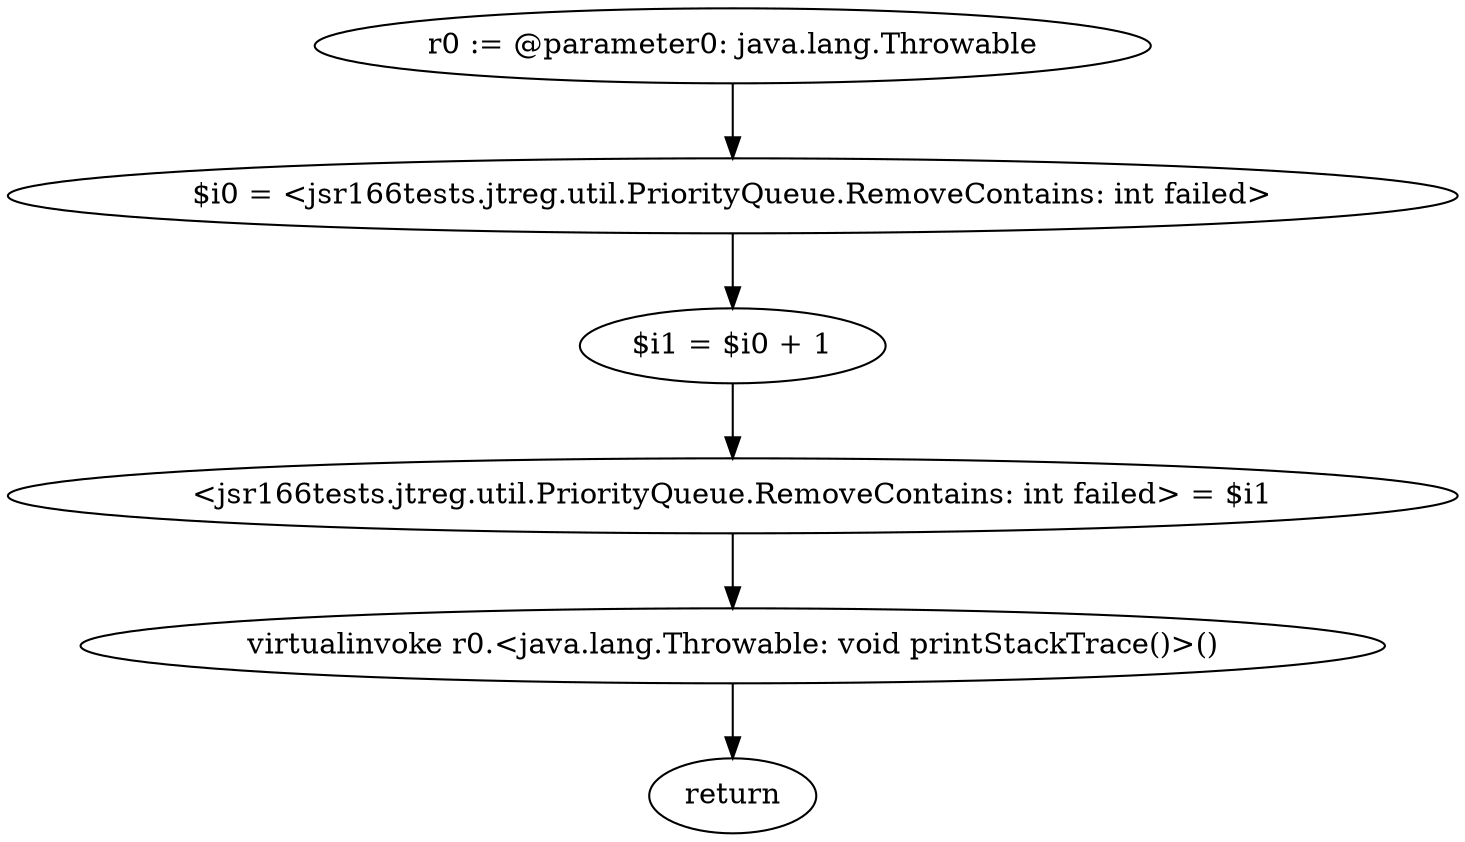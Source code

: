 digraph "unitGraph" {
    "r0 := @parameter0: java.lang.Throwable"
    "$i0 = <jsr166tests.jtreg.util.PriorityQueue.RemoveContains: int failed>"
    "$i1 = $i0 + 1"
    "<jsr166tests.jtreg.util.PriorityQueue.RemoveContains: int failed> = $i1"
    "virtualinvoke r0.<java.lang.Throwable: void printStackTrace()>()"
    "return"
    "r0 := @parameter0: java.lang.Throwable"->"$i0 = <jsr166tests.jtreg.util.PriorityQueue.RemoveContains: int failed>";
    "$i0 = <jsr166tests.jtreg.util.PriorityQueue.RemoveContains: int failed>"->"$i1 = $i0 + 1";
    "$i1 = $i0 + 1"->"<jsr166tests.jtreg.util.PriorityQueue.RemoveContains: int failed> = $i1";
    "<jsr166tests.jtreg.util.PriorityQueue.RemoveContains: int failed> = $i1"->"virtualinvoke r0.<java.lang.Throwable: void printStackTrace()>()";
    "virtualinvoke r0.<java.lang.Throwable: void printStackTrace()>()"->"return";
}
